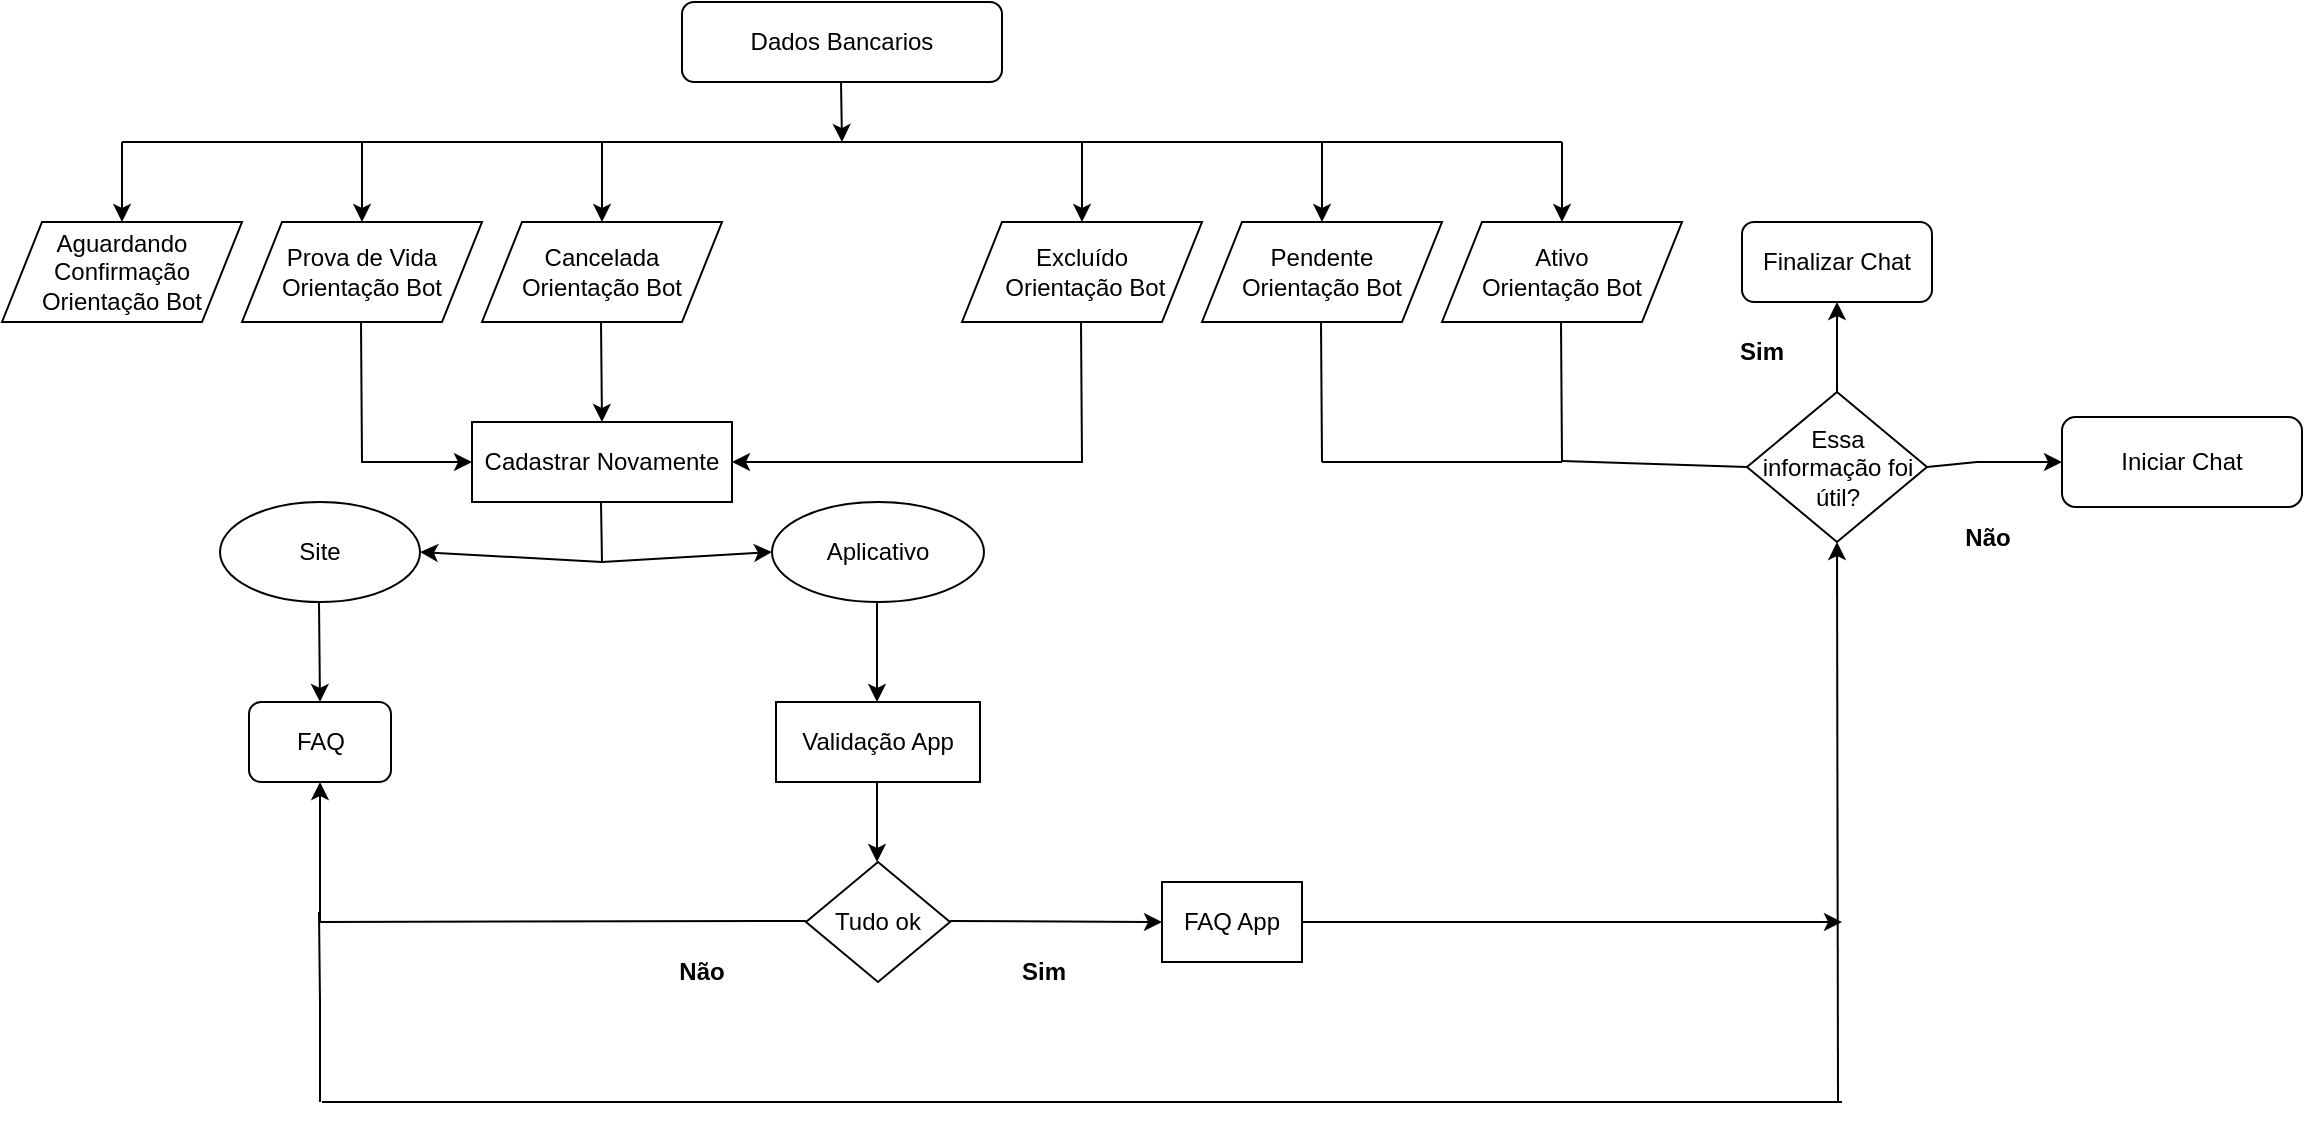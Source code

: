 <mxfile version="16.5.3" type="github">
  <diagram id="xMlb-xQJMwrSr8g3-eFz" name="Page-1">
    <mxGraphModel dx="1108" dy="450" grid="1" gridSize="10" guides="1" tooltips="1" connect="1" arrows="1" fold="1" page="1" pageScale="1" pageWidth="827" pageHeight="1169" math="0" shadow="0">
      <root>
        <mxCell id="0" />
        <mxCell id="1" parent="0" />
        <mxCell id="oCgAL6hbepG9MiINjAO_-24" value="Dados Bancarios" style="rounded=1;whiteSpace=wrap;html=1;" vertex="1" parent="1">
          <mxGeometry x="360" y="10" width="160" height="40" as="geometry" />
        </mxCell>
        <mxCell id="oCgAL6hbepG9MiINjAO_-93" style="edgeStyle=orthogonalEdgeStyle;rounded=0;orthogonalLoop=1;jettySize=auto;html=1;exitX=0.5;exitY=1;exitDx=0;exitDy=0;" edge="1" parent="1">
          <mxGeometry relative="1" as="geometry">
            <mxPoint x="400" y="220" as="sourcePoint" />
            <mxPoint x="400" y="220" as="targetPoint" />
          </mxGeometry>
        </mxCell>
        <mxCell id="oCgAL6hbepG9MiINjAO_-101" value="" style="endArrow=classic;html=1;rounded=0;" edge="1" parent="1">
          <mxGeometry width="50" height="50" relative="1" as="geometry">
            <mxPoint x="439.5" y="50" as="sourcePoint" />
            <mxPoint x="440" y="80" as="targetPoint" />
          </mxGeometry>
        </mxCell>
        <mxCell id="oCgAL6hbepG9MiINjAO_-132" value="" style="endArrow=none;html=1;rounded=0;" edge="1" parent="1">
          <mxGeometry width="50" height="50" relative="1" as="geometry">
            <mxPoint x="80" y="80" as="sourcePoint" />
            <mxPoint x="800" y="80" as="targetPoint" />
          </mxGeometry>
        </mxCell>
        <mxCell id="oCgAL6hbepG9MiINjAO_-133" value="" style="endArrow=classic;html=1;rounded=0;" edge="1" parent="1">
          <mxGeometry width="50" height="50" relative="1" as="geometry">
            <mxPoint x="80" y="80" as="sourcePoint" />
            <mxPoint x="80" y="120" as="targetPoint" />
          </mxGeometry>
        </mxCell>
        <mxCell id="oCgAL6hbepG9MiINjAO_-134" value="" style="endArrow=classic;html=1;rounded=0;" edge="1" parent="1">
          <mxGeometry width="50" height="50" relative="1" as="geometry">
            <mxPoint x="200" y="80" as="sourcePoint" />
            <mxPoint x="200" y="120" as="targetPoint" />
            <Array as="points">
              <mxPoint x="200" y="100" />
            </Array>
          </mxGeometry>
        </mxCell>
        <mxCell id="oCgAL6hbepG9MiINjAO_-136" value="" style="endArrow=classic;html=1;rounded=0;" edge="1" parent="1">
          <mxGeometry width="50" height="50" relative="1" as="geometry">
            <mxPoint x="320" y="80" as="sourcePoint" />
            <mxPoint x="320" y="120" as="targetPoint" />
          </mxGeometry>
        </mxCell>
        <mxCell id="oCgAL6hbepG9MiINjAO_-137" value="" style="endArrow=classic;html=1;rounded=0;" edge="1" parent="1">
          <mxGeometry width="50" height="50" relative="1" as="geometry">
            <mxPoint x="560" y="80" as="sourcePoint" />
            <mxPoint x="560" y="120" as="targetPoint" />
          </mxGeometry>
        </mxCell>
        <mxCell id="oCgAL6hbepG9MiINjAO_-138" value="" style="endArrow=classic;html=1;rounded=0;" edge="1" parent="1">
          <mxGeometry width="50" height="50" relative="1" as="geometry">
            <mxPoint x="680" y="80" as="sourcePoint" />
            <mxPoint x="680" y="120" as="targetPoint" />
          </mxGeometry>
        </mxCell>
        <mxCell id="oCgAL6hbepG9MiINjAO_-139" value="" style="endArrow=classic;html=1;rounded=0;" edge="1" parent="1">
          <mxGeometry width="50" height="50" relative="1" as="geometry">
            <mxPoint x="800" y="80" as="sourcePoint" />
            <mxPoint x="800" y="120" as="targetPoint" />
          </mxGeometry>
        </mxCell>
        <mxCell id="oCgAL6hbepG9MiINjAO_-148" value="Aguardando Confirmação&lt;br&gt;Orientação Bot" style="shape=parallelogram;perimeter=parallelogramPerimeter;whiteSpace=wrap;html=1;fixedSize=1;" vertex="1" parent="1">
          <mxGeometry x="20" y="120" width="120" height="50" as="geometry" />
        </mxCell>
        <mxCell id="oCgAL6hbepG9MiINjAO_-149" value="Prova de Vida&lt;br&gt;Orientação Bot" style="shape=parallelogram;perimeter=parallelogramPerimeter;whiteSpace=wrap;html=1;fixedSize=1;" vertex="1" parent="1">
          <mxGeometry x="140" y="120" width="120" height="50" as="geometry" />
        </mxCell>
        <mxCell id="oCgAL6hbepG9MiINjAO_-150" value="Cancelada&lt;br&gt;Orientação Bot" style="shape=parallelogram;perimeter=parallelogramPerimeter;whiteSpace=wrap;html=1;fixedSize=1;" vertex="1" parent="1">
          <mxGeometry x="260" y="120" width="120" height="50" as="geometry" />
        </mxCell>
        <mxCell id="oCgAL6hbepG9MiINjAO_-152" value="Excluído&lt;br&gt;&amp;nbsp;Orientação Bot" style="shape=parallelogram;perimeter=parallelogramPerimeter;whiteSpace=wrap;html=1;fixedSize=1;" vertex="1" parent="1">
          <mxGeometry x="500" y="120" width="120" height="50" as="geometry" />
        </mxCell>
        <mxCell id="oCgAL6hbepG9MiINjAO_-153" value="Pendente&lt;br&gt;Orientação Bot" style="shape=parallelogram;perimeter=parallelogramPerimeter;whiteSpace=wrap;html=1;fixedSize=1;" vertex="1" parent="1">
          <mxGeometry x="620" y="120" width="120" height="50" as="geometry" />
        </mxCell>
        <mxCell id="oCgAL6hbepG9MiINjAO_-154" value="Ativo&lt;br&gt;Orientação Bot" style="shape=parallelogram;perimeter=parallelogramPerimeter;whiteSpace=wrap;html=1;fixedSize=1;" vertex="1" parent="1">
          <mxGeometry x="740" y="120" width="120" height="50" as="geometry" />
        </mxCell>
        <mxCell id="oCgAL6hbepG9MiINjAO_-155" value="Cadastrar Novamente" style="rounded=0;whiteSpace=wrap;html=1;" vertex="1" parent="1">
          <mxGeometry x="255" y="220" width="130" height="40" as="geometry" />
        </mxCell>
        <mxCell id="oCgAL6hbepG9MiINjAO_-156" value="" style="endArrow=classic;html=1;rounded=0;entryX=0.5;entryY=0;entryDx=0;entryDy=0;" edge="1" parent="1" target="oCgAL6hbepG9MiINjAO_-155">
          <mxGeometry width="50" height="50" relative="1" as="geometry">
            <mxPoint x="319.5" y="170" as="sourcePoint" />
            <mxPoint x="319.5" y="210" as="targetPoint" />
          </mxGeometry>
        </mxCell>
        <mxCell id="oCgAL6hbepG9MiINjAO_-158" value="" style="endArrow=classic;html=1;rounded=0;entryX=0;entryY=0.5;entryDx=0;entryDy=0;" edge="1" parent="1" target="oCgAL6hbepG9MiINjAO_-155">
          <mxGeometry width="50" height="50" relative="1" as="geometry">
            <mxPoint x="199.5" y="170" as="sourcePoint" />
            <mxPoint x="200" y="300" as="targetPoint" />
            <Array as="points">
              <mxPoint x="200" y="240" />
            </Array>
          </mxGeometry>
        </mxCell>
        <mxCell id="oCgAL6hbepG9MiINjAO_-159" value="" style="endArrow=classic;html=1;rounded=0;entryX=1;entryY=0.5;entryDx=0;entryDy=0;" edge="1" parent="1" target="oCgAL6hbepG9MiINjAO_-155">
          <mxGeometry width="50" height="50" relative="1" as="geometry">
            <mxPoint x="559.5" y="170" as="sourcePoint" />
            <mxPoint x="560" y="290" as="targetPoint" />
            <Array as="points">
              <mxPoint x="560" y="240" />
            </Array>
          </mxGeometry>
        </mxCell>
        <mxCell id="oCgAL6hbepG9MiINjAO_-160" value="Site" style="ellipse;whiteSpace=wrap;html=1;" vertex="1" parent="1">
          <mxGeometry x="129" y="260" width="100" height="50" as="geometry" />
        </mxCell>
        <mxCell id="oCgAL6hbepG9MiINjAO_-161" value="Aplicativo" style="ellipse;whiteSpace=wrap;html=1;" vertex="1" parent="1">
          <mxGeometry x="405" y="260" width="106" height="50" as="geometry" />
        </mxCell>
        <mxCell id="oCgAL6hbepG9MiINjAO_-162" value="" style="endArrow=none;html=1;rounded=0;" edge="1" parent="1">
          <mxGeometry width="50" height="50" relative="1" as="geometry">
            <mxPoint x="320" y="290" as="sourcePoint" />
            <mxPoint x="319.5" y="260" as="targetPoint" />
          </mxGeometry>
        </mxCell>
        <mxCell id="oCgAL6hbepG9MiINjAO_-163" value="" style="endArrow=classic;startArrow=classic;html=1;rounded=0;entryX=0;entryY=0.5;entryDx=0;entryDy=0;exitX=1;exitY=0.5;exitDx=0;exitDy=0;" edge="1" parent="1" source="oCgAL6hbepG9MiINjAO_-160" target="oCgAL6hbepG9MiINjAO_-161">
          <mxGeometry width="50" height="50" relative="1" as="geometry">
            <mxPoint x="219" y="280" as="sourcePoint" />
            <mxPoint x="389" y="285" as="targetPoint" />
            <Array as="points">
              <mxPoint x="320" y="290" />
            </Array>
          </mxGeometry>
        </mxCell>
        <mxCell id="oCgAL6hbepG9MiINjAO_-167" value="" style="endArrow=classic;html=1;rounded=0;" edge="1" parent="1">
          <mxGeometry width="50" height="50" relative="1" as="geometry">
            <mxPoint x="178.5" y="310" as="sourcePoint" />
            <mxPoint x="179" y="360" as="targetPoint" />
          </mxGeometry>
        </mxCell>
        <mxCell id="oCgAL6hbepG9MiINjAO_-168" value="FAQ" style="rounded=1;whiteSpace=wrap;html=1;" vertex="1" parent="1">
          <mxGeometry x="143.5" y="360" width="71" height="40" as="geometry" />
        </mxCell>
        <mxCell id="oCgAL6hbepG9MiINjAO_-169" value="" style="endArrow=classic;html=1;rounded=0;" edge="1" parent="1">
          <mxGeometry width="50" height="50" relative="1" as="geometry">
            <mxPoint x="457.5" y="310" as="sourcePoint" />
            <mxPoint x="457.5" y="360" as="targetPoint" />
          </mxGeometry>
        </mxCell>
        <mxCell id="oCgAL6hbepG9MiINjAO_-170" value="Validação App" style="rounded=0;whiteSpace=wrap;html=1;" vertex="1" parent="1">
          <mxGeometry x="407" y="360" width="102" height="40" as="geometry" />
        </mxCell>
        <mxCell id="oCgAL6hbepG9MiINjAO_-171" value="Tudo ok" style="rhombus;whiteSpace=wrap;html=1;" vertex="1" parent="1">
          <mxGeometry x="422" y="440" width="72" height="60" as="geometry" />
        </mxCell>
        <mxCell id="oCgAL6hbepG9MiINjAO_-172" value="" style="endArrow=classic;html=1;rounded=0;" edge="1" parent="1">
          <mxGeometry width="50" height="50" relative="1" as="geometry">
            <mxPoint x="457.5" y="400" as="sourcePoint" />
            <mxPoint x="457.5" y="440" as="targetPoint" />
          </mxGeometry>
        </mxCell>
        <mxCell id="oCgAL6hbepG9MiINjAO_-173" value="" style="endArrow=classic;html=1;rounded=0;entryX=0.5;entryY=1;entryDx=0;entryDy=0;" edge="1" parent="1" target="oCgAL6hbepG9MiINjAO_-168">
          <mxGeometry width="50" height="50" relative="1" as="geometry">
            <mxPoint x="422" y="469.5" as="sourcePoint" />
            <mxPoint x="180" y="470" as="targetPoint" />
            <Array as="points">
              <mxPoint x="179" y="470" />
            </Array>
          </mxGeometry>
        </mxCell>
        <mxCell id="oCgAL6hbepG9MiINjAO_-174" value="&lt;b&gt;Não&lt;/b&gt;" style="text;html=1;strokeColor=none;fillColor=none;align=center;verticalAlign=middle;whiteSpace=wrap;rounded=0;" vertex="1" parent="1">
          <mxGeometry x="340" y="480" width="60" height="30" as="geometry" />
        </mxCell>
        <mxCell id="oCgAL6hbepG9MiINjAO_-175" value="&lt;b&gt;Sim&lt;/b&gt;" style="text;html=1;strokeColor=none;fillColor=none;align=center;verticalAlign=middle;whiteSpace=wrap;rounded=0;" vertex="1" parent="1">
          <mxGeometry x="511" y="480" width="60" height="30" as="geometry" />
        </mxCell>
        <mxCell id="oCgAL6hbepG9MiINjAO_-176" value="" style="endArrow=classic;html=1;rounded=0;" edge="1" parent="1">
          <mxGeometry width="50" height="50" relative="1" as="geometry">
            <mxPoint x="494" y="469.5" as="sourcePoint" />
            <mxPoint x="600" y="470" as="targetPoint" />
          </mxGeometry>
        </mxCell>
        <mxCell id="oCgAL6hbepG9MiINjAO_-178" value="FAQ App" style="rounded=0;whiteSpace=wrap;html=1;" vertex="1" parent="1">
          <mxGeometry x="600" y="450" width="70" height="40" as="geometry" />
        </mxCell>
        <mxCell id="oCgAL6hbepG9MiINjAO_-180" value="" style="endArrow=none;html=1;rounded=0;" edge="1" parent="1">
          <mxGeometry width="50" height="50" relative="1" as="geometry">
            <mxPoint x="680" y="240" as="sourcePoint" />
            <mxPoint x="800" y="240" as="targetPoint" />
          </mxGeometry>
        </mxCell>
        <mxCell id="oCgAL6hbepG9MiINjAO_-181" value="" style="endArrow=none;html=1;rounded=0;" edge="1" parent="1">
          <mxGeometry width="50" height="50" relative="1" as="geometry">
            <mxPoint x="680" y="240" as="sourcePoint" />
            <mxPoint x="679.5" y="170" as="targetPoint" />
          </mxGeometry>
        </mxCell>
        <mxCell id="oCgAL6hbepG9MiINjAO_-182" value="" style="endArrow=none;html=1;rounded=0;" edge="1" parent="1">
          <mxGeometry width="50" height="50" relative="1" as="geometry">
            <mxPoint x="800" y="240" as="sourcePoint" />
            <mxPoint x="799.5" y="170" as="targetPoint" />
          </mxGeometry>
        </mxCell>
        <mxCell id="oCgAL6hbepG9MiINjAO_-183" value="" style="endArrow=none;html=1;rounded=0;entryX=0;entryY=0.5;entryDx=0;entryDy=0;" edge="1" parent="1" target="oCgAL6hbepG9MiINjAO_-184">
          <mxGeometry width="50" height="50" relative="1" as="geometry">
            <mxPoint x="800" y="239.5" as="sourcePoint" />
            <mxPoint x="880" y="240" as="targetPoint" />
          </mxGeometry>
        </mxCell>
        <mxCell id="oCgAL6hbepG9MiINjAO_-184" value="Essa informação foi útil?" style="rhombus;whiteSpace=wrap;html=1;" vertex="1" parent="1">
          <mxGeometry x="892.5" y="205" width="90" height="75" as="geometry" />
        </mxCell>
        <mxCell id="oCgAL6hbepG9MiINjAO_-186" value="Finalizar Chat" style="rounded=1;whiteSpace=wrap;html=1;" vertex="1" parent="1">
          <mxGeometry x="890" y="120" width="95" height="40" as="geometry" />
        </mxCell>
        <mxCell id="oCgAL6hbepG9MiINjAO_-187" value="&lt;b&gt;Sim&lt;/b&gt;" style="text;html=1;strokeColor=none;fillColor=none;align=center;verticalAlign=middle;whiteSpace=wrap;rounded=0;" vertex="1" parent="1">
          <mxGeometry x="870" y="170" width="60" height="30" as="geometry" />
        </mxCell>
        <mxCell id="oCgAL6hbepG9MiINjAO_-188" value="" style="endArrow=classic;html=1;rounded=0;exitX=0.5;exitY=0;exitDx=0;exitDy=0;entryX=0.5;entryY=1;entryDx=0;entryDy=0;" edge="1" parent="1" source="oCgAL6hbepG9MiINjAO_-184" target="oCgAL6hbepG9MiINjAO_-186">
          <mxGeometry width="50" height="50" relative="1" as="geometry">
            <mxPoint x="934.5" y="195" as="sourcePoint" />
            <mxPoint x="935" y="160" as="targetPoint" />
          </mxGeometry>
        </mxCell>
        <mxCell id="oCgAL6hbepG9MiINjAO_-189" value="" style="endArrow=classic;html=1;rounded=0;exitX=1;exitY=0.5;exitDx=0;exitDy=0;" edge="1" parent="1" source="oCgAL6hbepG9MiINjAO_-184">
          <mxGeometry width="50" height="50" relative="1" as="geometry">
            <mxPoint x="990" y="239.5" as="sourcePoint" />
            <mxPoint x="1050" y="240" as="targetPoint" />
            <Array as="points">
              <mxPoint x="1007.5" y="240" />
              <mxPoint x="1040" y="240" />
            </Array>
          </mxGeometry>
        </mxCell>
        <mxCell id="oCgAL6hbepG9MiINjAO_-190" value="&lt;b&gt;Não&lt;/b&gt;" style="text;html=1;strokeColor=none;fillColor=none;align=center;verticalAlign=middle;whiteSpace=wrap;rounded=0;" vertex="1" parent="1">
          <mxGeometry x="982.5" y="262.5" width="60" height="30" as="geometry" />
        </mxCell>
        <mxCell id="oCgAL6hbepG9MiINjAO_-191" value="Iniciar Chat" style="rounded=1;whiteSpace=wrap;html=1;" vertex="1" parent="1">
          <mxGeometry x="1050" y="217.5" width="120" height="45" as="geometry" />
        </mxCell>
        <mxCell id="oCgAL6hbepG9MiINjAO_-193" value="" style="endArrow=none;html=1;rounded=0;" edge="1" parent="1">
          <mxGeometry width="50" height="50" relative="1" as="geometry">
            <mxPoint x="179" y="560" as="sourcePoint" />
            <mxPoint x="178.5" y="465" as="targetPoint" />
            <Array as="points">
              <mxPoint x="179" y="510" />
            </Array>
          </mxGeometry>
        </mxCell>
        <mxCell id="oCgAL6hbepG9MiINjAO_-194" value="" style="endArrow=none;html=1;rounded=0;" edge="1" parent="1">
          <mxGeometry width="50" height="50" relative="1" as="geometry">
            <mxPoint x="180" y="560" as="sourcePoint" />
            <mxPoint x="940" y="560" as="targetPoint" />
          </mxGeometry>
        </mxCell>
        <mxCell id="oCgAL6hbepG9MiINjAO_-196" value="" style="endArrow=classic;html=1;rounded=0;entryX=0.5;entryY=1;entryDx=0;entryDy=0;" edge="1" parent="1" target="oCgAL6hbepG9MiINjAO_-184">
          <mxGeometry width="50" height="50" relative="1" as="geometry">
            <mxPoint x="938" y="560" as="sourcePoint" />
            <mxPoint x="930" y="280" as="targetPoint" />
          </mxGeometry>
        </mxCell>
        <mxCell id="oCgAL6hbepG9MiINjAO_-197" value="" style="endArrow=classic;html=1;rounded=0;exitX=1;exitY=0.5;exitDx=0;exitDy=0;" edge="1" parent="1" source="oCgAL6hbepG9MiINjAO_-178">
          <mxGeometry width="50" height="50" relative="1" as="geometry">
            <mxPoint x="680" y="469.5" as="sourcePoint" />
            <mxPoint x="940" y="470" as="targetPoint" />
          </mxGeometry>
        </mxCell>
      </root>
    </mxGraphModel>
  </diagram>
</mxfile>
